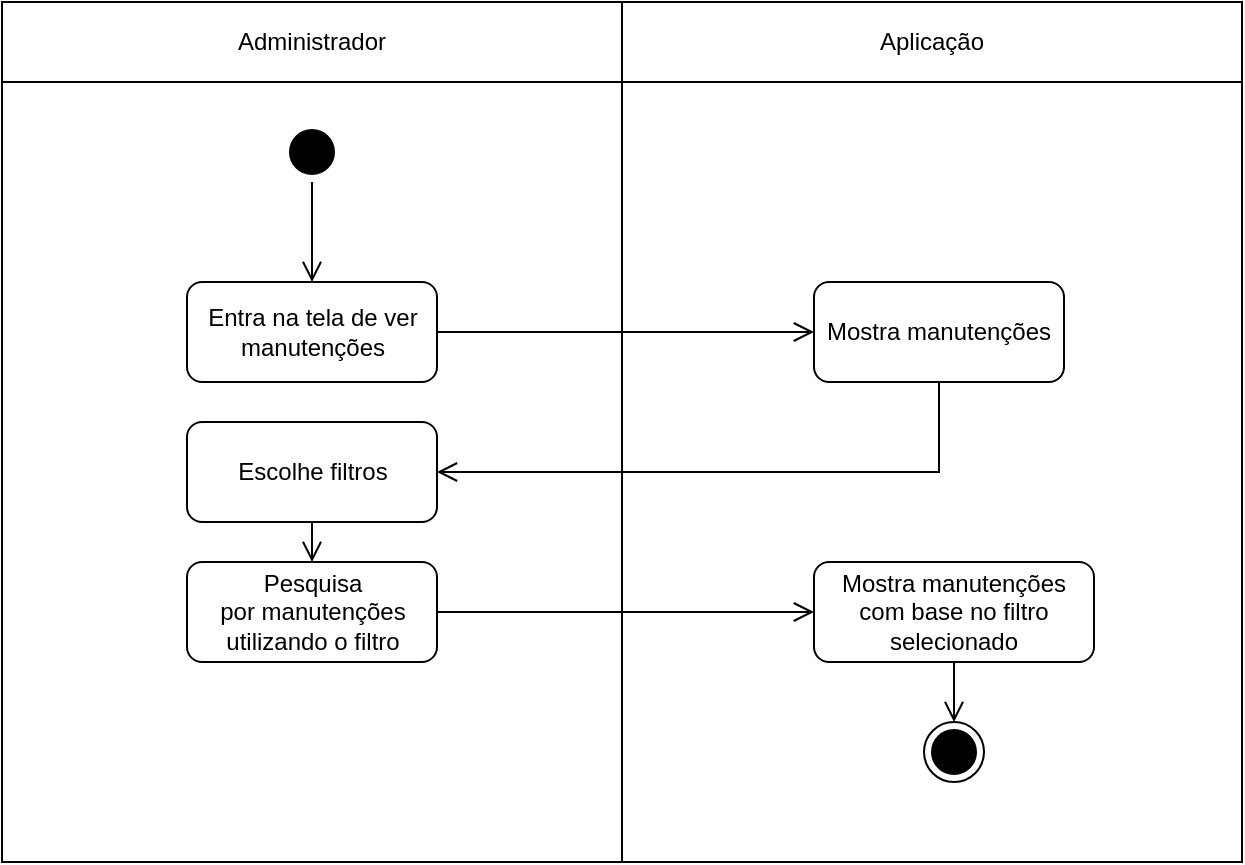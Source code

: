 <mxfile version="26.0.4">
  <diagram name="Página-1" id="f7-zcyWFl8f7tQIr4r0p">
    <mxGraphModel dx="1195" dy="628" grid="1" gridSize="10" guides="1" tooltips="1" connect="1" arrows="1" fold="1" page="1" pageScale="1" pageWidth="827" pageHeight="1169" math="0" shadow="0">
      <root>
        <mxCell id="0" />
        <mxCell id="1" parent="0" />
        <mxCell id="Hh7dZNtptdnggyX2xkTj-29" value="" style="rounded=0;whiteSpace=wrap;html=1;" parent="1" vertex="1">
          <mxGeometry x="104" y="250" width="310" height="390" as="geometry" />
        </mxCell>
        <mxCell id="Hh7dZNtptdnggyX2xkTj-30" value="" style="rounded=0;whiteSpace=wrap;html=1;" parent="1" vertex="1">
          <mxGeometry x="414" y="250" width="310" height="390" as="geometry" />
        </mxCell>
        <mxCell id="Hh7dZNtptdnggyX2xkTj-1" value="Administrador" style="rounded=0;whiteSpace=wrap;html=1;" parent="1" vertex="1">
          <mxGeometry x="104" y="210" width="310" height="40" as="geometry" />
        </mxCell>
        <mxCell id="Hh7dZNtptdnggyX2xkTj-2" value="Aplicação" style="rounded=0;whiteSpace=wrap;html=1;" parent="1" vertex="1">
          <mxGeometry x="414" y="210" width="310" height="40" as="geometry" />
        </mxCell>
        <mxCell id="Hh7dZNtptdnggyX2xkTj-3" value="" style="ellipse;html=1;shape=startState;fillColor=#000000;strokeColor=#000000;" parent="1" vertex="1">
          <mxGeometry x="244" y="270" width="30" height="30" as="geometry" />
        </mxCell>
        <mxCell id="Hh7dZNtptdnggyX2xkTj-4" value="" style="edgeStyle=orthogonalEdgeStyle;html=1;verticalAlign=bottom;endArrow=open;endSize=8;strokeColor=#000000;rounded=0;entryX=0.5;entryY=0;entryDx=0;entryDy=0;" parent="1" source="Hh7dZNtptdnggyX2xkTj-3" target="Hh7dZNtptdnggyX2xkTj-7" edge="1">
          <mxGeometry relative="1" as="geometry">
            <mxPoint x="275" y="360" as="targetPoint" />
          </mxGeometry>
        </mxCell>
        <mxCell id="Hh7dZNtptdnggyX2xkTj-7" value="Entra na tela de ver manutenções" style="rounded=1;whiteSpace=wrap;html=1;" parent="1" vertex="1">
          <mxGeometry x="196.5" y="350" width="125" height="50" as="geometry" />
        </mxCell>
        <mxCell id="Hh7dZNtptdnggyX2xkTj-10" value="Mostra manutenções" style="rounded=1;whiteSpace=wrap;html=1;" parent="1" vertex="1">
          <mxGeometry x="510" y="350" width="125" height="50" as="geometry" />
        </mxCell>
        <mxCell id="Hh7dZNtptdnggyX2xkTj-11" value="" style="edgeStyle=orthogonalEdgeStyle;html=1;verticalAlign=bottom;endArrow=open;endSize=8;strokeColor=#000000;rounded=0;entryX=0;entryY=0.5;entryDx=0;entryDy=0;exitX=1;exitY=0.5;exitDx=0;exitDy=0;" parent="1" source="Hh7dZNtptdnggyX2xkTj-7" target="Hh7dZNtptdnggyX2xkTj-10" edge="1">
          <mxGeometry relative="1" as="geometry">
            <mxPoint x="390" y="430" as="targetPoint" />
            <mxPoint x="390" y="380" as="sourcePoint" />
          </mxGeometry>
        </mxCell>
        <mxCell id="Hh7dZNtptdnggyX2xkTj-12" value="Escolhe filtros" style="rounded=1;whiteSpace=wrap;html=1;" parent="1" vertex="1">
          <mxGeometry x="196.5" y="420" width="125" height="50" as="geometry" />
        </mxCell>
        <mxCell id="Hh7dZNtptdnggyX2xkTj-13" value="" style="edgeStyle=orthogonalEdgeStyle;html=1;verticalAlign=bottom;endArrow=open;endSize=8;strokeColor=#000000;rounded=0;entryX=1;entryY=0.5;entryDx=0;entryDy=0;exitX=0.5;exitY=1;exitDx=0;exitDy=0;" parent="1" source="Hh7dZNtptdnggyX2xkTj-10" target="Hh7dZNtptdnggyX2xkTj-12" edge="1">
          <mxGeometry relative="1" as="geometry">
            <mxPoint x="605" y="450" as="targetPoint" />
            <mxPoint x="500" y="450" as="sourcePoint" />
          </mxGeometry>
        </mxCell>
        <mxCell id="Hh7dZNtptdnggyX2xkTj-14" value="Mostra&amp;nbsp;manutenções com base no filtro selecionado" style="rounded=1;whiteSpace=wrap;html=1;" parent="1" vertex="1">
          <mxGeometry x="510" y="490" width="140" height="50" as="geometry" />
        </mxCell>
        <mxCell id="Hh7dZNtptdnggyX2xkTj-15" value="" style="edgeStyle=orthogonalEdgeStyle;html=1;verticalAlign=bottom;endArrow=open;endSize=8;strokeColor=#000000;rounded=0;exitX=0.5;exitY=1;exitDx=0;exitDy=0;entryX=0.5;entryY=0;entryDx=0;entryDy=0;" parent="1" source="Hh7dZNtptdnggyX2xkTj-12" target="Ed1rDfoJOPvzTUT5H8_8-5" edge="1">
          <mxGeometry relative="1" as="geometry">
            <mxPoint x="259" y="520" as="targetPoint" />
            <mxPoint x="390" y="560" as="sourcePoint" />
          </mxGeometry>
        </mxCell>
        <mxCell id="Hh7dZNtptdnggyX2xkTj-27" value="" style="ellipse;html=1;shape=endState;fillColor=#000000;strokeColor=#000000;" parent="1" vertex="1">
          <mxGeometry x="565" y="570" width="30" height="30" as="geometry" />
        </mxCell>
        <mxCell id="Ed1rDfoJOPvzTUT5H8_8-5" value="Pesquisa por&amp;nbsp;manutenções utilizando o filtro" style="rounded=1;whiteSpace=wrap;html=1;" parent="1" vertex="1">
          <mxGeometry x="196.5" y="490" width="125" height="50" as="geometry" />
        </mxCell>
        <mxCell id="Ed1rDfoJOPvzTUT5H8_8-6" value="" style="edgeStyle=orthogonalEdgeStyle;html=1;verticalAlign=bottom;endArrow=open;endSize=8;strokeColor=#000000;rounded=0;entryX=0;entryY=0.5;entryDx=0;entryDy=0;exitX=1;exitY=0.5;exitDx=0;exitDy=0;" parent="1" source="Ed1rDfoJOPvzTUT5H8_8-5" target="Hh7dZNtptdnggyX2xkTj-14" edge="1">
          <mxGeometry relative="1" as="geometry">
            <mxPoint x="510" y="544.71" as="targetPoint" />
            <mxPoint x="322" y="544.71" as="sourcePoint" />
          </mxGeometry>
        </mxCell>
        <mxCell id="Ed1rDfoJOPvzTUT5H8_8-11" value="" style="edgeStyle=orthogonalEdgeStyle;html=1;verticalAlign=bottom;endArrow=open;endSize=8;strokeColor=#000000;rounded=0;entryX=0.5;entryY=0;entryDx=0;entryDy=0;exitX=0.5;exitY=1;exitDx=0;exitDy=0;" parent="1" source="Hh7dZNtptdnggyX2xkTj-14" target="Hh7dZNtptdnggyX2xkTj-27" edge="1">
          <mxGeometry relative="1" as="geometry">
            <mxPoint x="530" y="675" as="targetPoint" />
            <mxPoint x="572.5" y="670" as="sourcePoint" />
          </mxGeometry>
        </mxCell>
      </root>
    </mxGraphModel>
  </diagram>
</mxfile>
